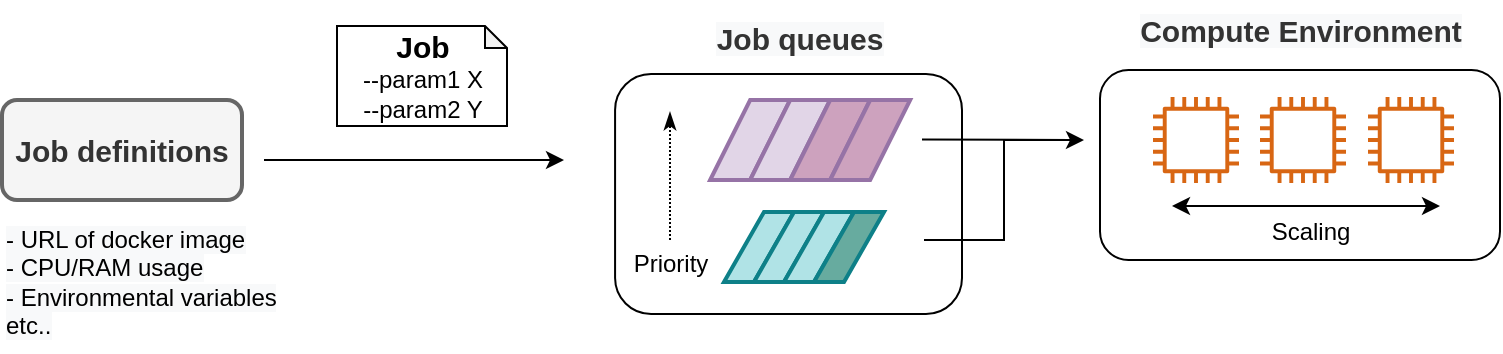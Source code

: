 <mxfile version="14.7.7" type="device"><diagram id="jkd0Cb49qkzcrJAQ4OG9" name="Page-1"><mxGraphModel dx="822" dy="1088" grid="1" gridSize="10" guides="1" tooltips="1" connect="1" arrows="1" fold="1" page="1" pageScale="1" pageWidth="850" pageHeight="1100" math="0" shadow="0"><root><mxCell id="0"/><mxCell id="1" parent="0"/><mxCell id="CuJRwyY5z4NEMcYewJe4-42" value="" style="rounded=1;whiteSpace=wrap;html=1;fillColor=none;" vertex="1" parent="1"><mxGeometry x="375.54" y="127" width="173.46" height="120" as="geometry"/></mxCell><mxCell id="TRl8o4UGtmeSK-vAfspV-13" value="&lt;b style=&quot;font-size: 15px&quot;&gt;Job&lt;br&gt;&lt;/b&gt;--param1 X&lt;br&gt;--param2 Y" style="shape=note;whiteSpace=wrap;html=1;backgroundOutline=1;darkOpacity=0.05;fontSize=12;size=11;" parent="1" vertex="1"><mxGeometry x="236.5" y="103" width="85" height="50" as="geometry"/></mxCell><mxCell id="CuJRwyY5z4NEMcYewJe4-3" value="&lt;font style=&quot;font-size: 15px&quot;&gt;&lt;b&gt;Job definitions&lt;/b&gt;&lt;/font&gt;" style="rounded=1;whiteSpace=wrap;html=1;fillColor=#f5f5f5;strokeColor=#666666;fontColor=#333333;strokeWidth=2;" vertex="1" parent="1"><mxGeometry x="69" y="140" width="120" height="50" as="geometry"/></mxCell><mxCell id="CuJRwyY5z4NEMcYewJe4-4" value="&lt;meta charset=&quot;utf-8&quot;&gt;&lt;span style=&quot;color: rgb(0, 0, 0); font-family: helvetica; font-size: 12px; font-style: normal; font-weight: 400; letter-spacing: normal; text-align: left; text-indent: 0px; text-transform: none; word-spacing: 0px; background-color: rgb(248, 249, 250); display: inline; float: none;&quot;&gt;- URL of docker image&lt;/span&gt;&lt;br style=&quot;color: rgb(0, 0, 0); font-family: helvetica; font-size: 12px; font-style: normal; font-weight: 400; letter-spacing: normal; text-align: left; text-indent: 0px; text-transform: none; word-spacing: 0px; background-color: rgb(248, 249, 250);&quot;&gt;&lt;span style=&quot;color: rgb(0, 0, 0); font-family: helvetica; font-size: 12px; font-style: normal; font-weight: 400; letter-spacing: normal; text-align: left; text-indent: 0px; text-transform: none; word-spacing: 0px; background-color: rgb(248, 249, 250); display: inline; float: none;&quot;&gt;- CPU/RAM usage&lt;/span&gt;&lt;br style=&quot;color: rgb(0, 0, 0); font-family: helvetica; font-size: 12px; font-style: normal; font-weight: 400; letter-spacing: normal; text-align: left; text-indent: 0px; text-transform: none; word-spacing: 0px; background-color: rgb(248, 249, 250);&quot;&gt;&lt;span style=&quot;color: rgb(0, 0, 0); font-family: helvetica; font-size: 12px; font-style: normal; font-weight: 400; letter-spacing: normal; text-align: left; text-indent: 0px; text-transform: none; word-spacing: 0px; background-color: rgb(248, 249, 250); display: inline; float: none;&quot;&gt;- Environmental variables&lt;/span&gt;&lt;br style=&quot;color: rgb(0, 0, 0); font-family: helvetica; font-size: 12px; font-style: normal; font-weight: 400; letter-spacing: normal; text-align: left; text-indent: 0px; text-transform: none; word-spacing: 0px; background-color: rgb(248, 249, 250);&quot;&gt;&lt;span style=&quot;color: rgb(0, 0, 0); font-family: helvetica; font-size: 12px; font-style: normal; font-weight: 400; letter-spacing: normal; text-align: left; text-indent: 0px; text-transform: none; word-spacing: 0px; background-color: rgb(248, 249, 250); display: inline; float: none;&quot;&gt;etc..&lt;/span&gt;" style="text;whiteSpace=wrap;html=1;" vertex="1" parent="1"><mxGeometry x="69" y="196" width="140" height="70" as="geometry"/></mxCell><mxCell id="CuJRwyY5z4NEMcYewJe4-10" value="&lt;b style=&quot;color: rgb(51 , 51 , 51) ; font-family: &amp;#34;helvetica&amp;#34; ; font-size: 15px ; font-style: normal ; letter-spacing: normal ; text-indent: 0px ; text-transform: none ; word-spacing: 0px ; background-color: rgb(248 , 249 , 250)&quot;&gt;Job queues&lt;/b&gt;" style="text;whiteSpace=wrap;html=1;align=center;" vertex="1" parent="1"><mxGeometry x="403" y="94" width="130" height="30" as="geometry"/></mxCell><mxCell id="CuJRwyY5z4NEMcYewJe4-21" value="" style="rounded=1;whiteSpace=wrap;html=1;fillColor=none;" vertex="1" parent="1"><mxGeometry x="618" y="125" width="200" height="95" as="geometry"/></mxCell><mxCell id="CuJRwyY5z4NEMcYewJe4-22" value="" style="outlineConnect=0;fontColor=#232F3E;gradientColor=none;fillColor=#D86613;strokeColor=none;dashed=0;verticalLabelPosition=bottom;verticalAlign=top;align=center;html=1;fontSize=12;fontStyle=0;aspect=fixed;pointerEvents=1;shape=mxgraph.aws4.instance2;" vertex="1" parent="1"><mxGeometry x="644.5" y="138.5" width="43" height="43" as="geometry"/></mxCell><mxCell id="CuJRwyY5z4NEMcYewJe4-23" value="" style="outlineConnect=0;fontColor=#232F3E;gradientColor=none;fillColor=#D86613;strokeColor=none;dashed=0;verticalLabelPosition=bottom;verticalAlign=top;align=center;html=1;fontSize=12;fontStyle=0;aspect=fixed;pointerEvents=1;shape=mxgraph.aws4.instance2;" vertex="1" parent="1"><mxGeometry x="698" y="138.5" width="43" height="43" as="geometry"/></mxCell><mxCell id="CuJRwyY5z4NEMcYewJe4-24" value="" style="outlineConnect=0;fontColor=#232F3E;gradientColor=none;fillColor=#D86613;strokeColor=none;dashed=0;verticalLabelPosition=bottom;verticalAlign=top;align=center;html=1;fontSize=12;fontStyle=0;aspect=fixed;pointerEvents=1;shape=mxgraph.aws4.instance2;" vertex="1" parent="1"><mxGeometry x="752" y="138.5" width="43" height="43" as="geometry"/></mxCell><mxCell id="CuJRwyY5z4NEMcYewJe4-25" value="&lt;b style=&quot;color: rgb(51 , 51 , 51) ; font-family: &amp;#34;helvetica&amp;#34; ; font-size: 15px ; font-style: normal ; letter-spacing: normal ; text-indent: 0px ; text-transform: none ; word-spacing: 0px ; background-color: rgb(248 , 249 , 250)&quot;&gt;Compute Environment&lt;/b&gt;" style="text;whiteSpace=wrap;html=1;align=center;" vertex="1" parent="1"><mxGeometry x="620.5" y="90" width="195" height="30" as="geometry"/></mxCell><mxCell id="CuJRwyY5z4NEMcYewJe4-28" value="" style="endArrow=classic;html=1;" edge="1" parent="1"><mxGeometry width="50" height="50" relative="1" as="geometry"><mxPoint x="200" y="170" as="sourcePoint"/><mxPoint x="350" y="170" as="targetPoint"/></mxGeometry></mxCell><mxCell id="CuJRwyY5z4NEMcYewJe4-29" value="" style="endArrow=classic;html=1;" edge="1" parent="1"><mxGeometry width="50" height="50" relative="1" as="geometry"><mxPoint x="529" y="159.71" as="sourcePoint"/><mxPoint x="610" y="160" as="targetPoint"/></mxGeometry></mxCell><mxCell id="CuJRwyY5z4NEMcYewJe4-38" value="" style="edgeStyle=elbowEdgeStyle;endArrow=none;html=1;rounded=0;endFill=0;" edge="1" parent="1"><mxGeometry width="50" height="50" relative="1" as="geometry"><mxPoint x="530" y="210" as="sourcePoint"/><mxPoint x="600" y="160" as="targetPoint"/><Array as="points"><mxPoint x="570" y="210"/></Array></mxGeometry></mxCell><mxCell id="CuJRwyY5z4NEMcYewJe4-40" value="Priority" style="text;html=1;align=center;verticalAlign=middle;resizable=0;points=[];autosize=1;strokeColor=none;" vertex="1" parent="1"><mxGeometry x="378.0" y="212" width="50" height="20" as="geometry"/></mxCell><mxCell id="CuJRwyY5z4NEMcYewJe4-41" value="" style="endArrow=classicThin;dashed=1;html=1;dashPattern=1 1;strokeWidth=1;endFill=1;" edge="1" parent="1"><mxGeometry width="50" height="50" relative="1" as="geometry"><mxPoint x="403" y="210" as="sourcePoint"/><mxPoint x="403" y="146" as="targetPoint"/></mxGeometry></mxCell><mxCell id="CuJRwyY5z4NEMcYewJe4-43" value="" style="group" vertex="1" connectable="0" parent="1"><mxGeometry x="430.0" y="196" width="80" height="35" as="geometry"/></mxCell><mxCell id="CuJRwyY5z4NEMcYewJe4-30" value="" style="shape=parallelogram;perimeter=parallelogramPerimeter;whiteSpace=wrap;html=1;fixedSize=1;strokeWidth=2;align=left;fillColor=#b0e3e6;strokeColor=#0e8088;aspect=fixed;" vertex="1" parent="CuJRwyY5z4NEMcYewJe4-43"><mxGeometry width="35" height="35" as="geometry"/></mxCell><mxCell id="CuJRwyY5z4NEMcYewJe4-31" value="" style="shape=parallelogram;perimeter=parallelogramPerimeter;whiteSpace=wrap;html=1;fixedSize=1;strokeWidth=2;align=left;fillColor=#b0e3e6;strokeColor=#0e8088;aspect=fixed;" vertex="1" parent="CuJRwyY5z4NEMcYewJe4-43"><mxGeometry x="15" width="35" height="35" as="geometry"/></mxCell><mxCell id="CuJRwyY5z4NEMcYewJe4-32" value="" style="shape=parallelogram;perimeter=parallelogramPerimeter;whiteSpace=wrap;html=1;fixedSize=1;strokeWidth=2;align=left;strokeColor=#0e8088;fillColor=#b0e3e6;aspect=fixed;" vertex="1" parent="CuJRwyY5z4NEMcYewJe4-43"><mxGeometry x="30" width="35" height="35" as="geometry"/></mxCell><mxCell id="CuJRwyY5z4NEMcYewJe4-33" value="" style="shape=parallelogram;perimeter=parallelogramPerimeter;whiteSpace=wrap;html=1;fixedSize=1;strokeWidth=2;align=left;strokeColor=#0e8088;aspect=fixed;fillColor=#67AB9F;" vertex="1" parent="CuJRwyY5z4NEMcYewJe4-43"><mxGeometry x="45" width="35" height="35" as="geometry"/></mxCell><mxCell id="CuJRwyY5z4NEMcYewJe4-5" value="" style="shape=parallelogram;perimeter=parallelogramPerimeter;whiteSpace=wrap;html=1;fixedSize=1;strokeWidth=2;align=left;fillColor=#e1d5e7;strokeColor=#9673a6;" vertex="1" parent="1"><mxGeometry x="423.08" y="140" width="40" height="40" as="geometry"/></mxCell><mxCell id="CuJRwyY5z4NEMcYewJe4-6" value="" style="shape=parallelogram;perimeter=parallelogramPerimeter;whiteSpace=wrap;html=1;fixedSize=1;strokeWidth=2;align=left;fillColor=#e1d5e7;strokeColor=#9673a6;" vertex="1" parent="1"><mxGeometry x="443.08" y="140" width="40" height="40" as="geometry"/></mxCell><mxCell id="CuJRwyY5z4NEMcYewJe4-8" value="" style="shape=parallelogram;perimeter=parallelogramPerimeter;whiteSpace=wrap;html=1;fixedSize=1;strokeWidth=2;align=left;strokeColor=#9673a6;fillColor=#CDA2BE;" vertex="1" parent="1"><mxGeometry x="463.08" y="140" width="40" height="40" as="geometry"/></mxCell><mxCell id="CuJRwyY5z4NEMcYewJe4-9" value="" style="shape=parallelogram;perimeter=parallelogramPerimeter;whiteSpace=wrap;html=1;fixedSize=1;strokeWidth=2;align=left;strokeColor=#9673a6;fillColor=#CDA2BE;" vertex="1" parent="1"><mxGeometry x="483.08" y="140" width="40" height="40" as="geometry"/></mxCell><mxCell id="CuJRwyY5z4NEMcYewJe4-47" value="" style="endArrow=classic;startArrow=classic;html=1;strokeWidth=1;" edge="1" parent="1"><mxGeometry width="50" height="50" relative="1" as="geometry"><mxPoint x="654" y="193" as="sourcePoint"/><mxPoint x="788" y="193" as="targetPoint"/></mxGeometry></mxCell><mxCell id="CuJRwyY5z4NEMcYewJe4-48" value="Scaling" style="text;html=1;align=center;verticalAlign=middle;resizable=0;points=[];autosize=1;strokeColor=none;" vertex="1" parent="1"><mxGeometry x="698" y="196" width="50" height="20" as="geometry"/></mxCell></root></mxGraphModel></diagram></mxfile>